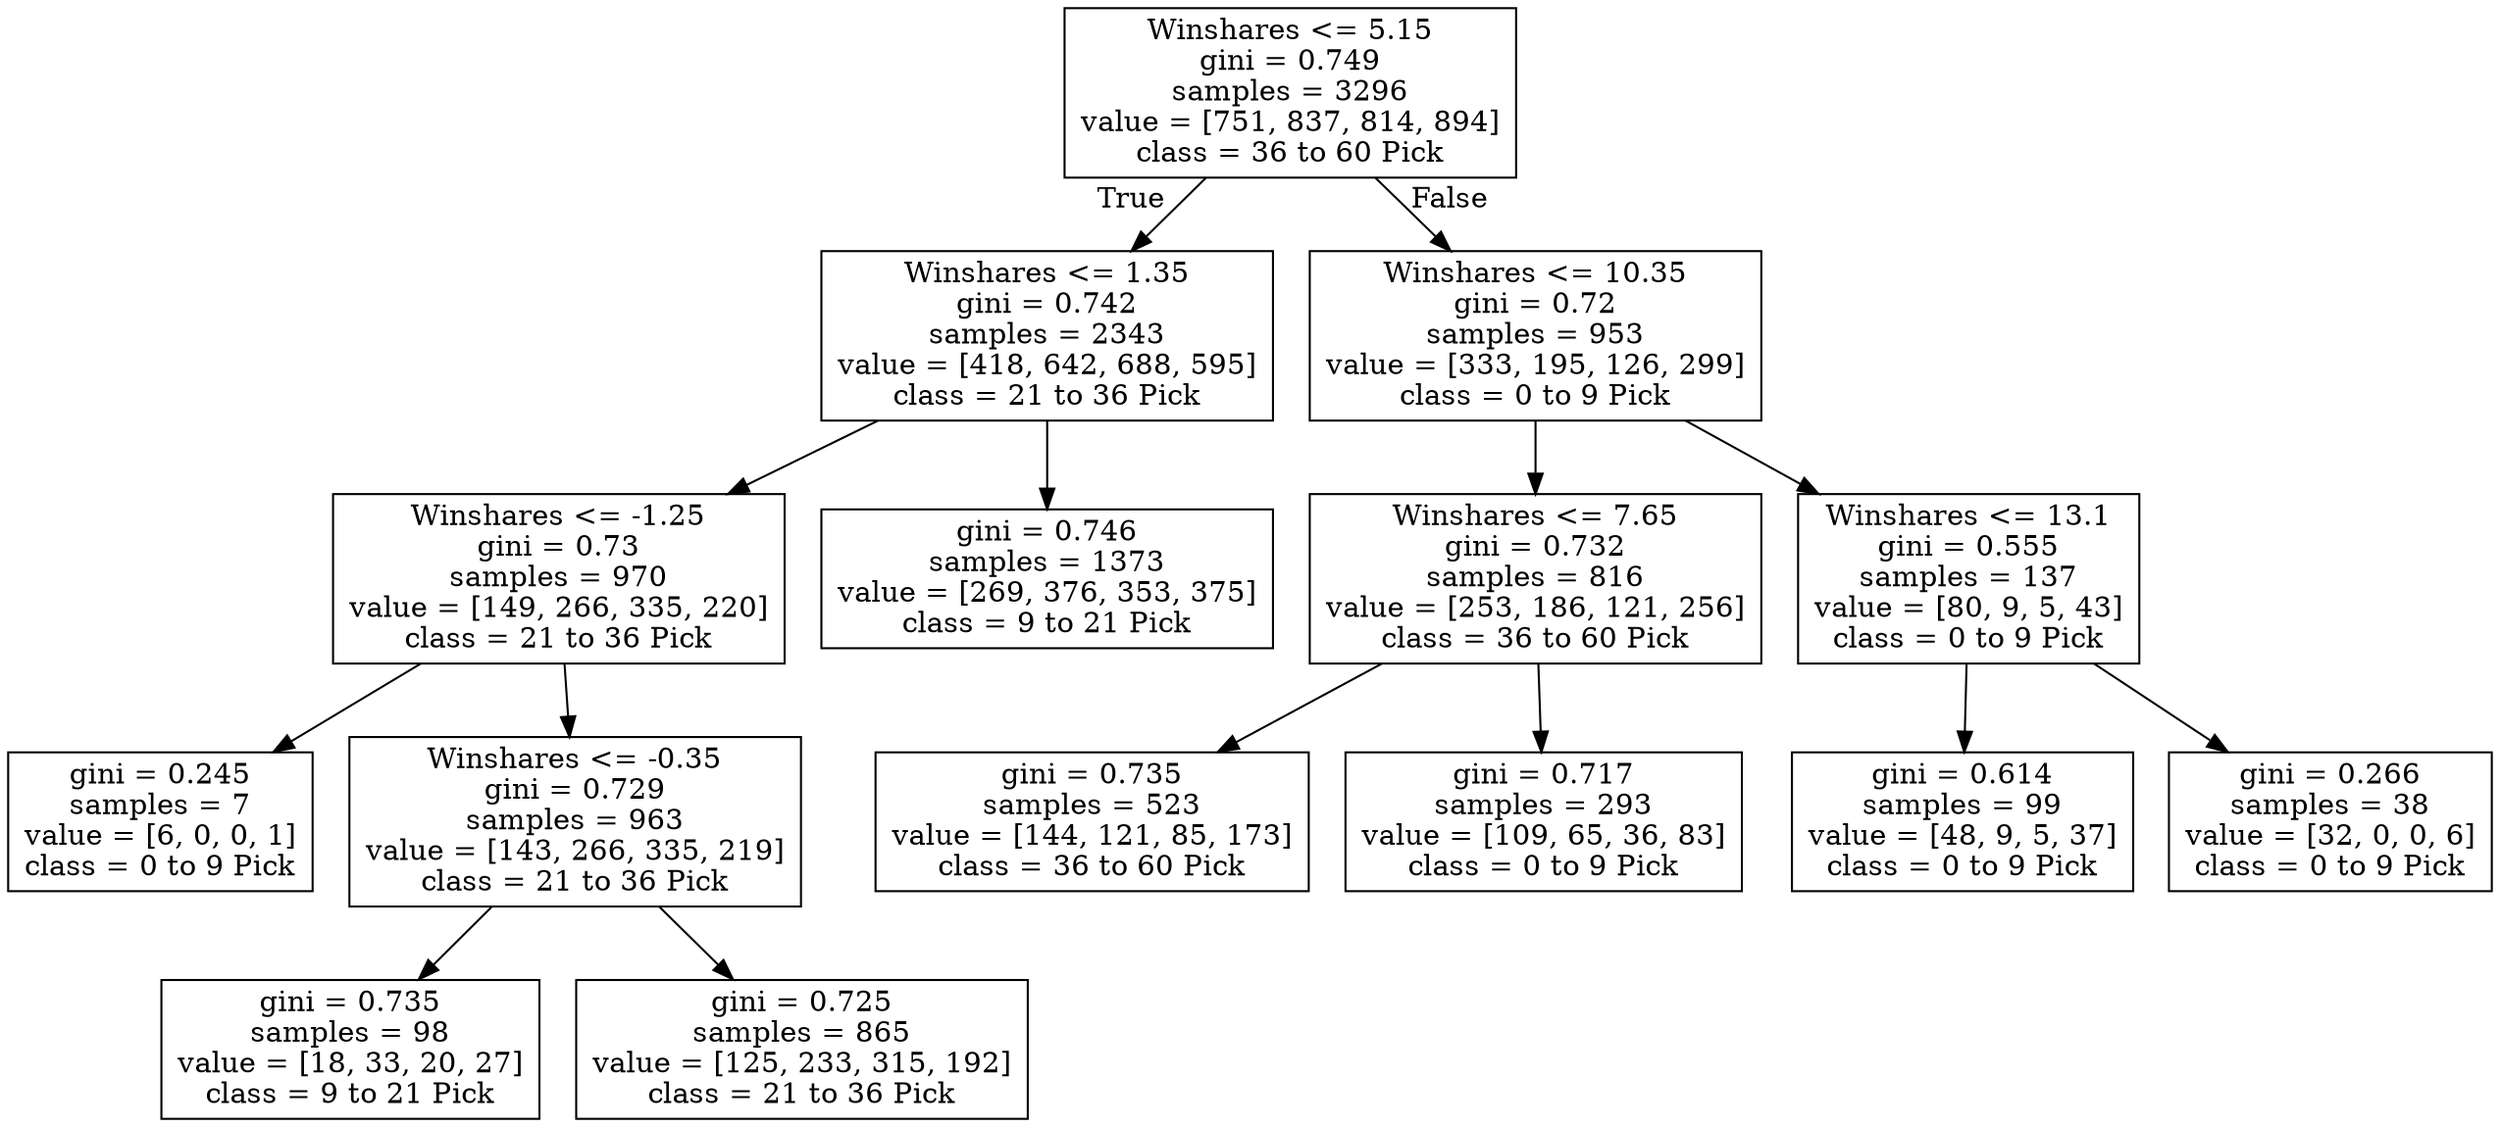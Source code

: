 digraph Tree {
node [shape=box] ;
0 [label="Winshares <= 5.15\ngini = 0.749\nsamples = 3296\nvalue = [751, 837, 814, 894]\nclass = 36 to 60 Pick"] ;
1 [label="Winshares <= 1.35\ngini = 0.742\nsamples = 2343\nvalue = [418, 642, 688, 595]\nclass = 21 to 36 Pick"] ;
0 -> 1 [labeldistance=2.5, labelangle=45, headlabel="True"] ;
5 [label="Winshares <= -1.25\ngini = 0.73\nsamples = 970\nvalue = [149, 266, 335, 220]\nclass = 21 to 36 Pick"] ;
1 -> 5 ;
9 [label="gini = 0.245\nsamples = 7\nvalue = [6, 0, 0, 1]\nclass = 0 to 9 Pick"] ;
5 -> 9 ;
10 [label="Winshares <= -0.35\ngini = 0.729\nsamples = 963\nvalue = [143, 266, 335, 219]\nclass = 21 to 36 Pick"] ;
5 -> 10 ;
11 [label="gini = 0.735\nsamples = 98\nvalue = [18, 33, 20, 27]\nclass = 9 to 21 Pick"] ;
10 -> 11 ;
12 [label="gini = 0.725\nsamples = 865\nvalue = [125, 233, 315, 192]\nclass = 21 to 36 Pick"] ;
10 -> 12 ;
6 [label="gini = 0.746\nsamples = 1373\nvalue = [269, 376, 353, 375]\nclass = 9 to 21 Pick"] ;
1 -> 6 ;
2 [label="Winshares <= 10.35\ngini = 0.72\nsamples = 953\nvalue = [333, 195, 126, 299]\nclass = 0 to 9 Pick"] ;
0 -> 2 [labeldistance=2.5, labelangle=-45, headlabel="False"] ;
3 [label="Winshares <= 7.65\ngini = 0.732\nsamples = 816\nvalue = [253, 186, 121, 256]\nclass = 36 to 60 Pick"] ;
2 -> 3 ;
13 [label="gini = 0.735\nsamples = 523\nvalue = [144, 121, 85, 173]\nclass = 36 to 60 Pick"] ;
3 -> 13 ;
14 [label="gini = 0.717\nsamples = 293\nvalue = [109, 65, 36, 83]\nclass = 0 to 9 Pick"] ;
3 -> 14 ;
4 [label="Winshares <= 13.1\ngini = 0.555\nsamples = 137\nvalue = [80, 9, 5, 43]\nclass = 0 to 9 Pick"] ;
2 -> 4 ;
7 [label="gini = 0.614\nsamples = 99\nvalue = [48, 9, 5, 37]\nclass = 0 to 9 Pick"] ;
4 -> 7 ;
8 [label="gini = 0.266\nsamples = 38\nvalue = [32, 0, 0, 6]\nclass = 0 to 9 Pick"] ;
4 -> 8 ;
}